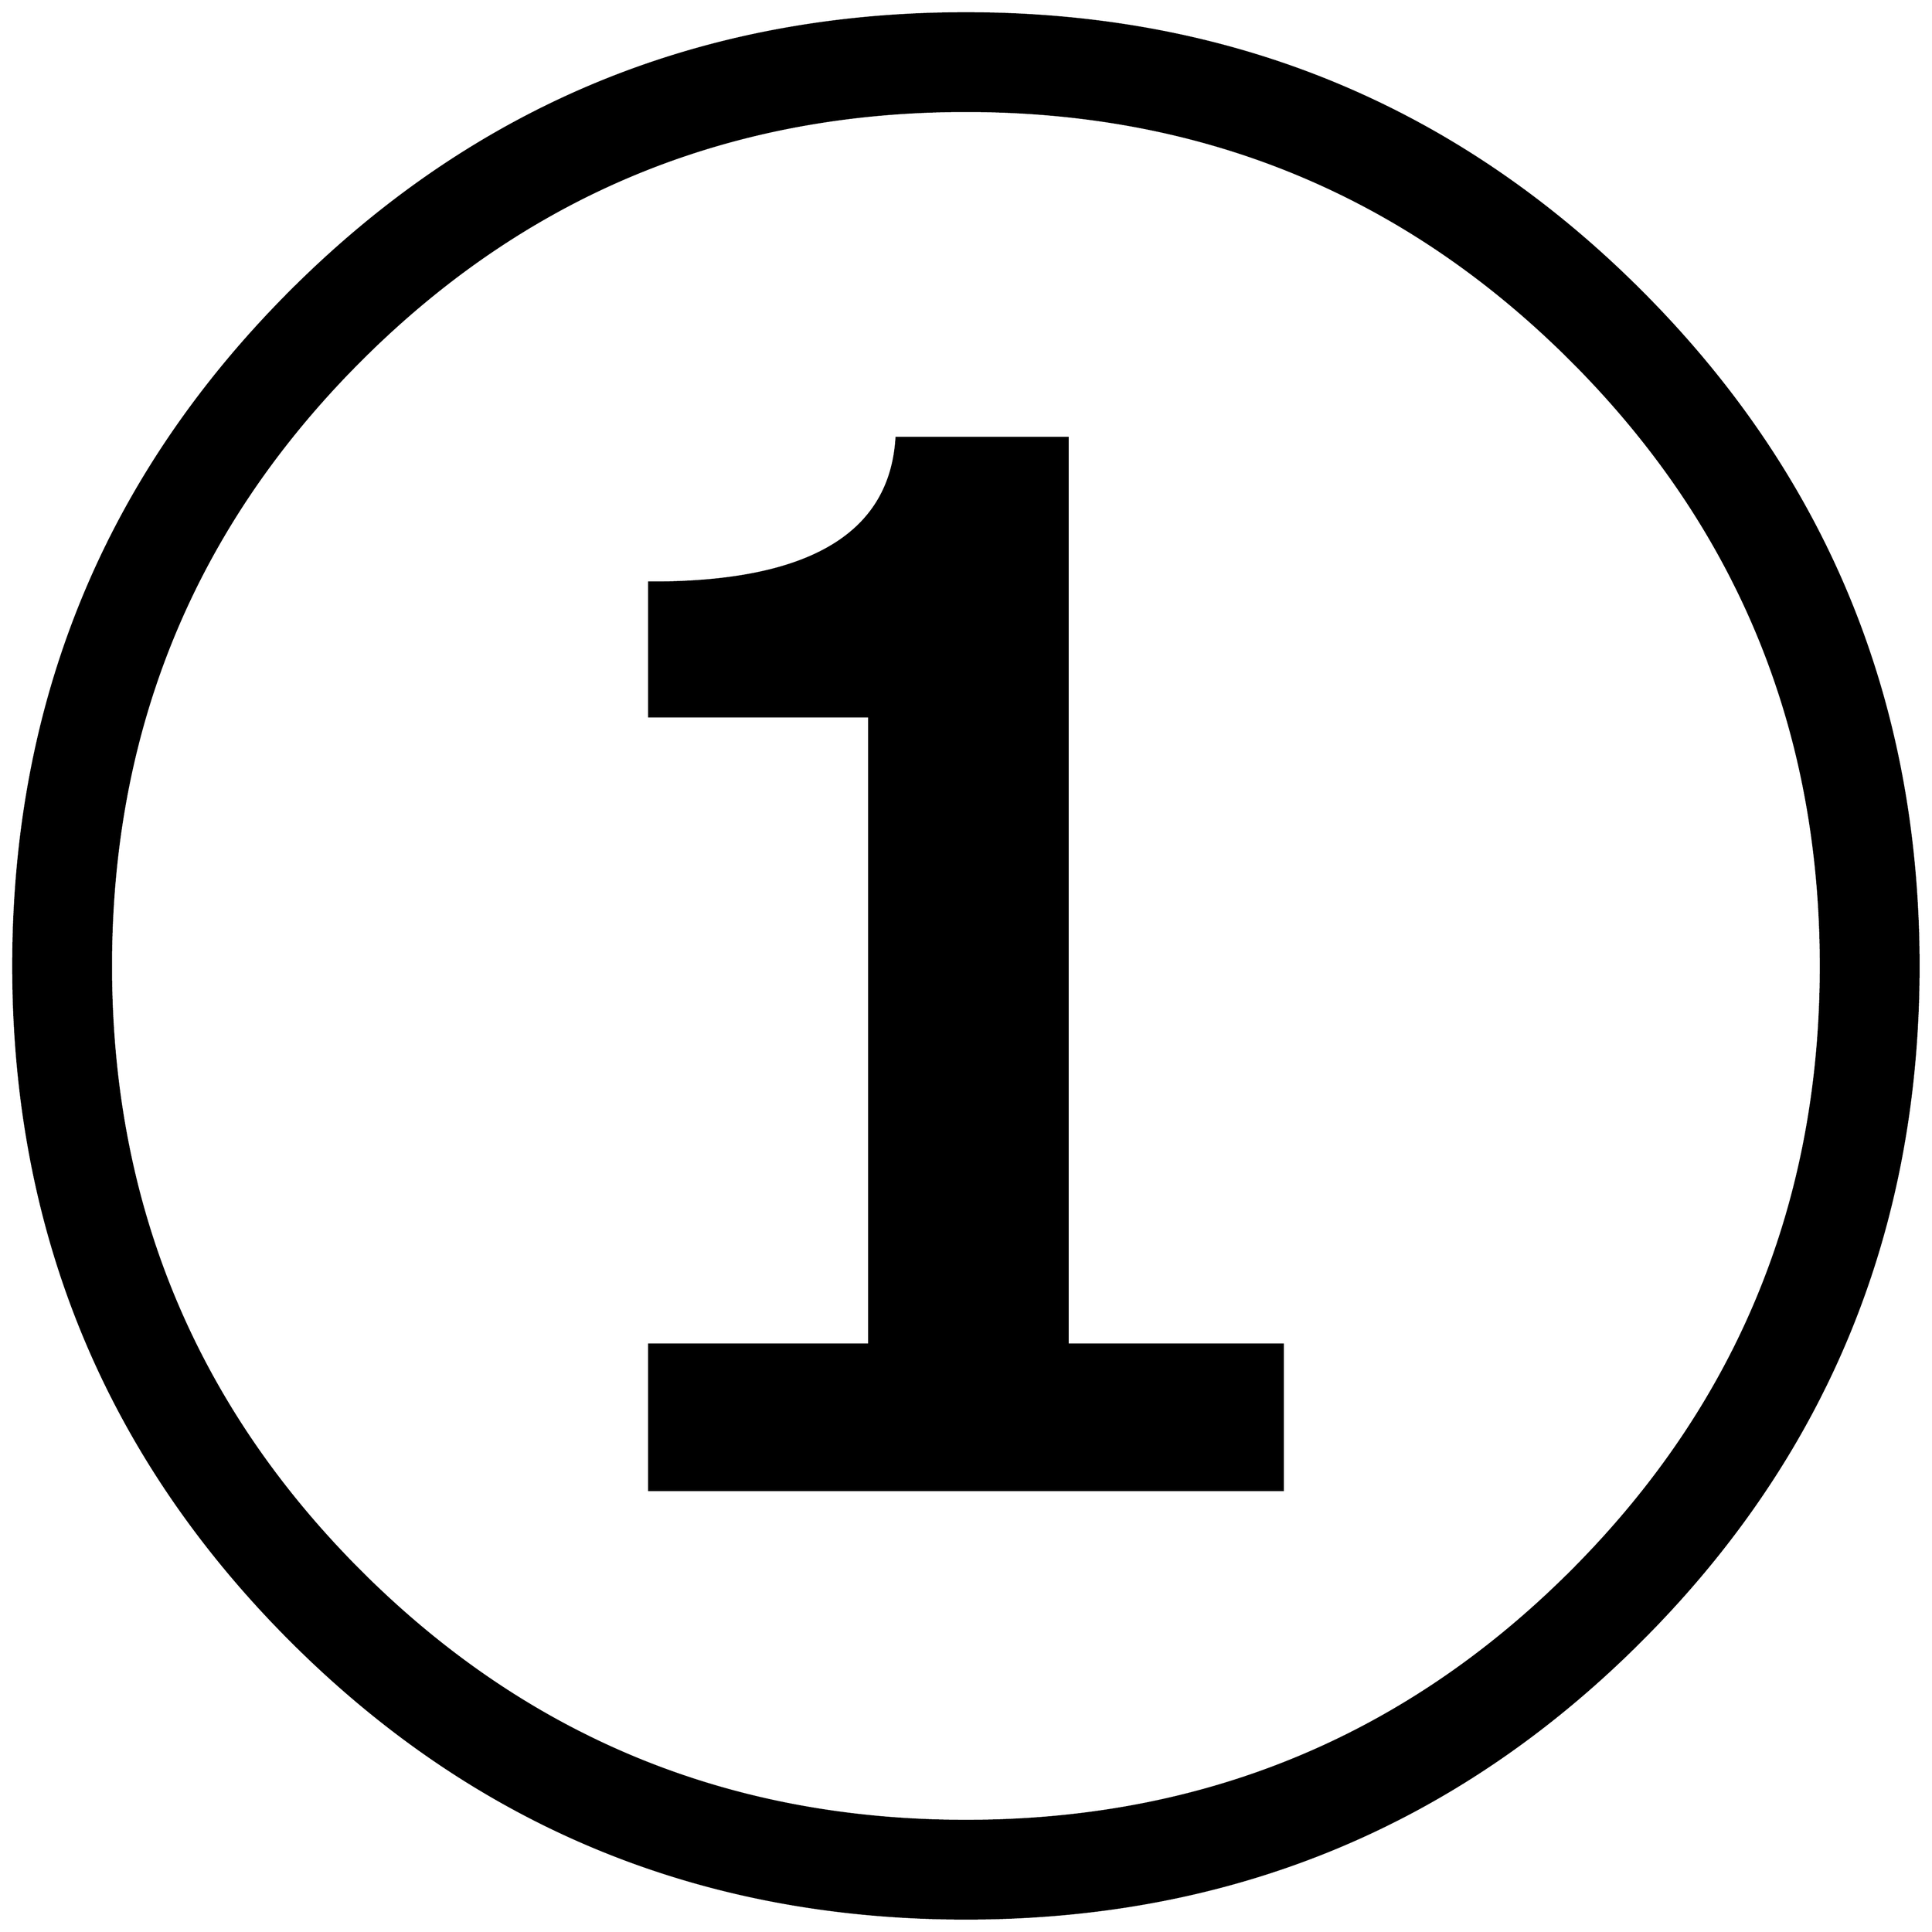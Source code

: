 


\begin{tikzpicture}[y=0.80pt, x=0.80pt, yscale=-1.0, xscale=1.0, inner sep=0pt, outer sep=0pt]
\begin{scope}[shift={(100.0,1706.0)},nonzero rule]
  \path[draw=.,fill=.,line width=1.600pt] (1998.0,-582.0) ..
    controls (1998.0,-311.333) and (1903.333,-81.333) ..
    (1714.0,108.0) .. controls (1524.667,297.333) and (1294.667,392.0)
    .. (1024.0,392.0) .. controls (753.333,392.0) and
    (523.333,297.333) .. (334.0,108.0) .. controls (144.667,-81.333) and
    (50.0,-311.333) .. (50.0,-582.0) .. controls (50.0,-852.667) and
    (144.667,-1082.667) .. (334.0,-1272.0) .. controls
    (523.333,-1461.333) and (753.333,-1556.0) .. (1024.0,-1556.0) ..
    controls (1294.667,-1556.0) and (1524.667,-1461.333) ..
    (1714.0,-1272.0) .. controls (1903.333,-1082.667) and
    (1998.0,-852.667) .. (1998.0,-582.0) -- cycle(1898.0,-582.0)
    .. controls (1898.0,-824.667) and (1813.0,-1031.0) ..
    (1643.0,-1201.0) .. controls (1473.0,-1371.0) and
    (1266.667,-1456.0) .. (1024.0,-1456.0) .. controls
    (781.333,-1456.0) and (575.0,-1371.0) .. (405.0,-1201.0) ..
    controls (235.0,-1031.0) and (150.0,-824.667) ..
    (150.0,-582.0) .. controls (150.0,-339.333) and (235.0,-133.0)
    .. (405.0,37.0) .. controls (575.0,207.0) and (781.333,292.0)
    .. (1024.0,292.0) .. controls (1266.667,292.0) and
    (1473.0,207.0) .. (1643.0,37.0) .. controls (1813.0,-133.0)
    and (1898.0,-339.333) .. (1898.0,-582.0) --
    cycle(1348.0,-46.0) -- (700.0,-46.0) -- (700.0,-195.0) --
    (925.0,-195.0) -- (925.0,-837.0) -- (700.0,-837.0) --
    (700.0,-974.0) .. controls (862.667,-973.333) and
    (947.0,-1022.667) .. (953.0,-1122.0) -- (1128.0,-1122.0) --
    (1128.0,-195.0) -- (1348.0,-195.0) -- (1348.0,-46.0) --
    cycle;
\end{scope}

\end{tikzpicture}

